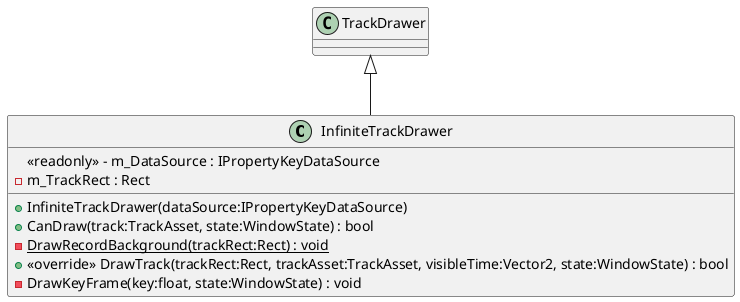 @startuml
class InfiniteTrackDrawer {
    <<readonly>> - m_DataSource : IPropertyKeyDataSource
    - m_TrackRect : Rect
    + InfiniteTrackDrawer(dataSource:IPropertyKeyDataSource)
    + CanDraw(track:TrackAsset, state:WindowState) : bool
    {static} - DrawRecordBackground(trackRect:Rect) : void
    + <<override>> DrawTrack(trackRect:Rect, trackAsset:TrackAsset, visibleTime:Vector2, state:WindowState) : bool
    - DrawKeyFrame(key:float, state:WindowState) : void
}
TrackDrawer <|-- InfiniteTrackDrawer
@enduml
